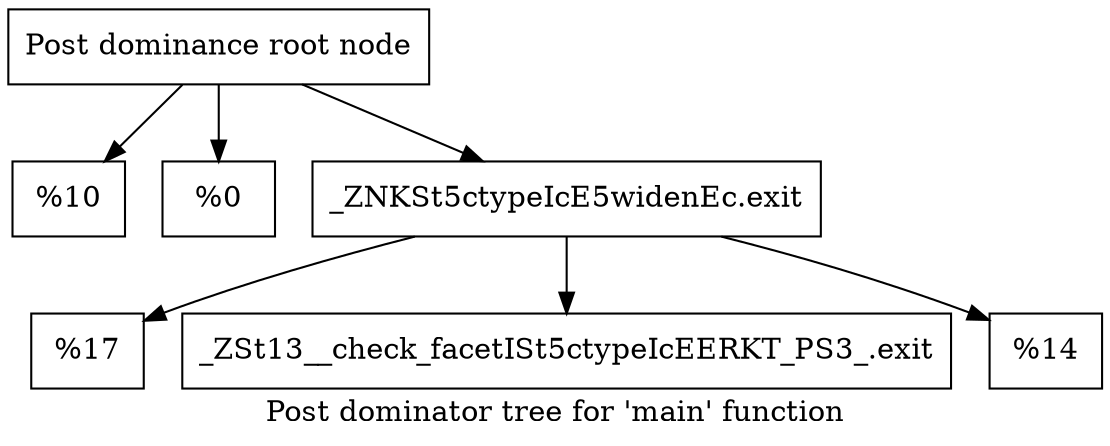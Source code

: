 digraph "Post dominator tree for 'main' function" {
	label="Post dominator tree for 'main' function";

	Node0x9879458 [shape=record,label="{Post dominance root node}"];
	Node0x9879458 -> Node0x9879a38;
	Node0x9879458 -> Node0x98753a8;
	Node0x9879458 -> Node0x9878608;
	Node0x9879a38 [shape=record,label="{%10}"];
	Node0x98753a8 [shape=record,label="{%0}"];
	Node0x9878608 [shape=record,label="{_ZNKSt5ctypeIcE5widenEc.exit}"];
	Node0x9878608 -> Node0x9875cb0;
	Node0x9878608 -> Node0x9875320;
	Node0x9878608 -> Node0x98751b0;
	Node0x9875cb0 [shape=record,label="{%17}"];
	Node0x9875320 [shape=record,label="{_ZSt13__check_facetISt5ctypeIcEERKT_PS3_.exit}"];
	Node0x98751b0 [shape=record,label="{%14}"];
}
